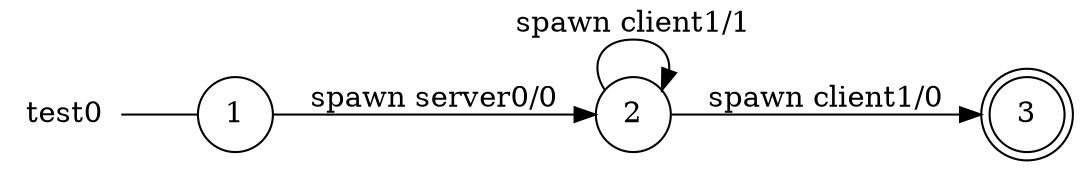 digraph test0 {
	rankdir="LR";
	n_0 [label="test0", shape="plaintext"];
	n_1 [id="1", shape=circle, label="1"];
	n_0 -> n_1 [arrowhead=none];
	n_2 [id="2", shape=circle, label="2"];
	n_3 [id="3", shape=doublecircle, label="3"];

	n_2 -> n_3 [id="[$e|3]", label="spawn client1/0"];
	n_1 -> n_2 [id="[$e|5]", label="spawn server0/0"];
	n_2 -> n_2 [id="[$e|4]", label="spawn client1/1"];
}
